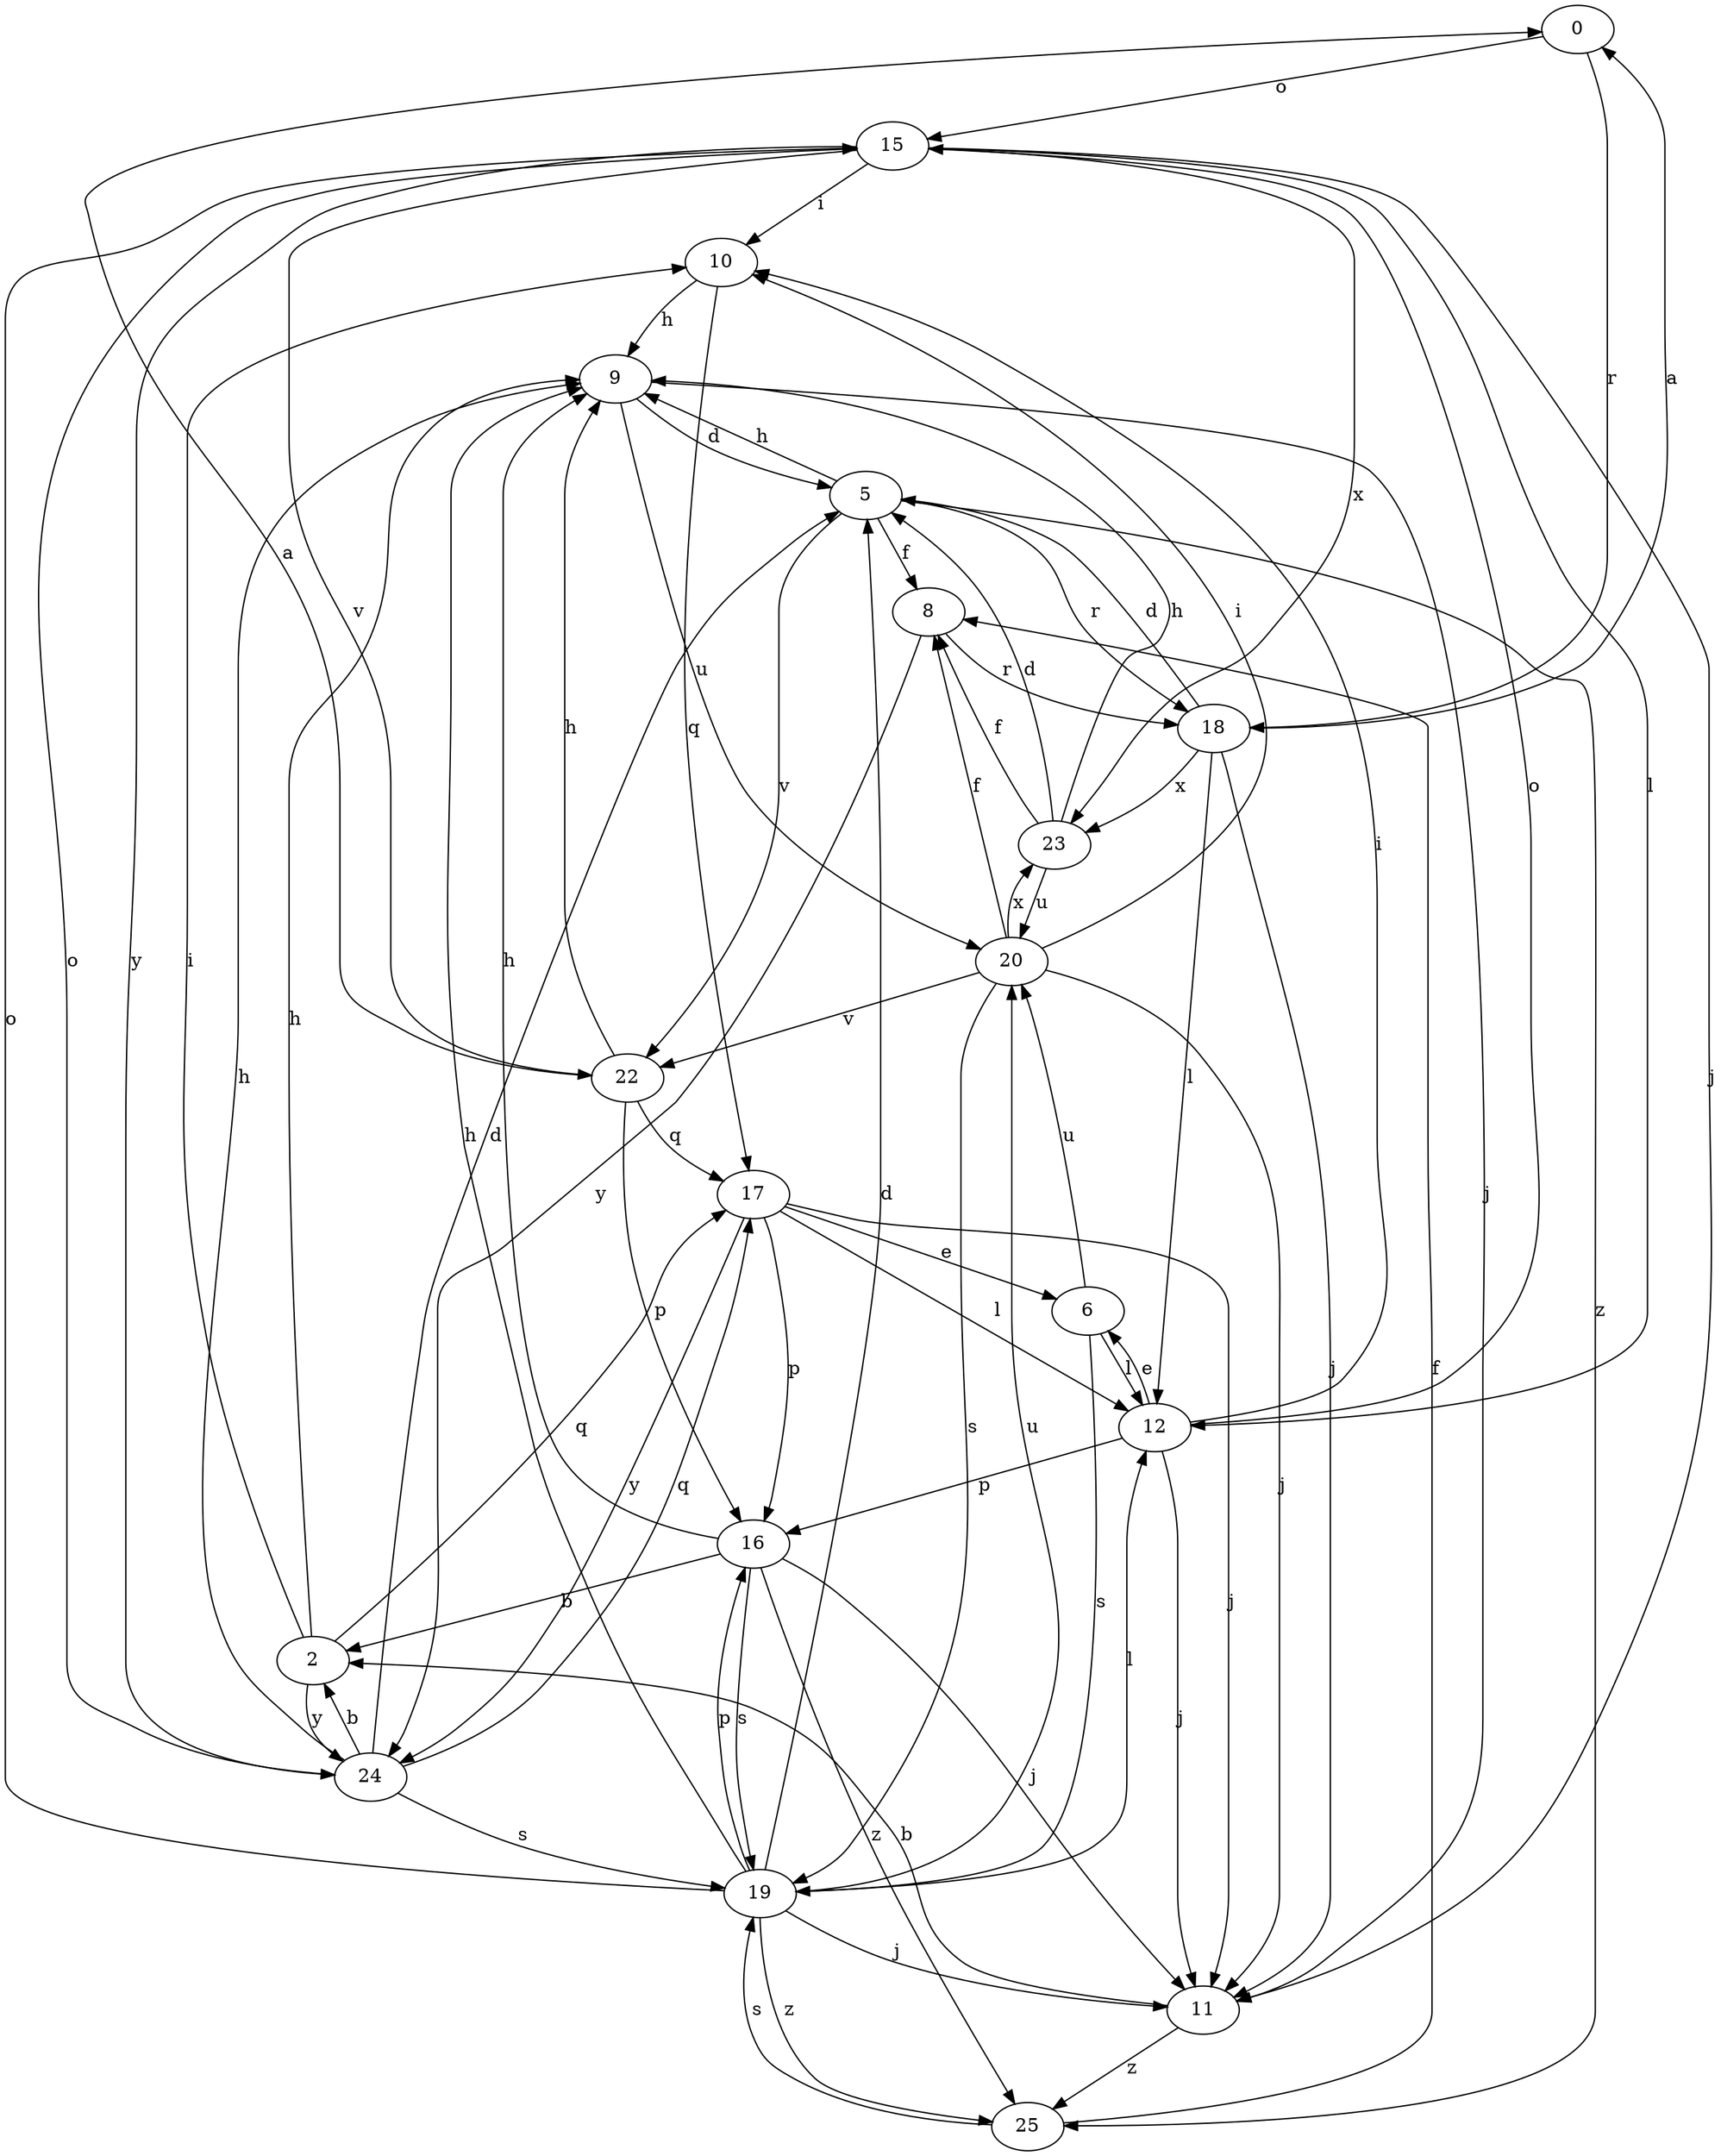 strict digraph  {
0;
2;
5;
6;
8;
9;
10;
11;
12;
15;
16;
17;
18;
19;
20;
22;
23;
24;
25;
0 -> 15  [label=o];
0 -> 18  [label=r];
2 -> 9  [label=h];
2 -> 10  [label=i];
2 -> 17  [label=q];
2 -> 24  [label=y];
5 -> 8  [label=f];
5 -> 9  [label=h];
5 -> 18  [label=r];
5 -> 22  [label=v];
5 -> 25  [label=z];
6 -> 12  [label=l];
6 -> 19  [label=s];
6 -> 20  [label=u];
8 -> 18  [label=r];
8 -> 24  [label=y];
9 -> 5  [label=d];
9 -> 11  [label=j];
9 -> 20  [label=u];
10 -> 9  [label=h];
10 -> 17  [label=q];
11 -> 2  [label=b];
11 -> 25  [label=z];
12 -> 6  [label=e];
12 -> 10  [label=i];
12 -> 11  [label=j];
12 -> 15  [label=o];
12 -> 16  [label=p];
15 -> 10  [label=i];
15 -> 11  [label=j];
15 -> 12  [label=l];
15 -> 22  [label=v];
15 -> 23  [label=x];
15 -> 24  [label=y];
16 -> 2  [label=b];
16 -> 9  [label=h];
16 -> 11  [label=j];
16 -> 19  [label=s];
16 -> 25  [label=z];
17 -> 6  [label=e];
17 -> 11  [label=j];
17 -> 12  [label=l];
17 -> 16  [label=p];
17 -> 24  [label=y];
18 -> 0  [label=a];
18 -> 5  [label=d];
18 -> 11  [label=j];
18 -> 12  [label=l];
18 -> 23  [label=x];
19 -> 5  [label=d];
19 -> 9  [label=h];
19 -> 11  [label=j];
19 -> 12  [label=l];
19 -> 15  [label=o];
19 -> 16  [label=p];
19 -> 20  [label=u];
19 -> 25  [label=z];
20 -> 8  [label=f];
20 -> 10  [label=i];
20 -> 11  [label=j];
20 -> 19  [label=s];
20 -> 22  [label=v];
20 -> 23  [label=x];
22 -> 0  [label=a];
22 -> 9  [label=h];
22 -> 16  [label=p];
22 -> 17  [label=q];
23 -> 5  [label=d];
23 -> 8  [label=f];
23 -> 9  [label=h];
23 -> 20  [label=u];
24 -> 2  [label=b];
24 -> 5  [label=d];
24 -> 9  [label=h];
24 -> 15  [label=o];
24 -> 17  [label=q];
24 -> 19  [label=s];
25 -> 8  [label=f];
25 -> 19  [label=s];
}
